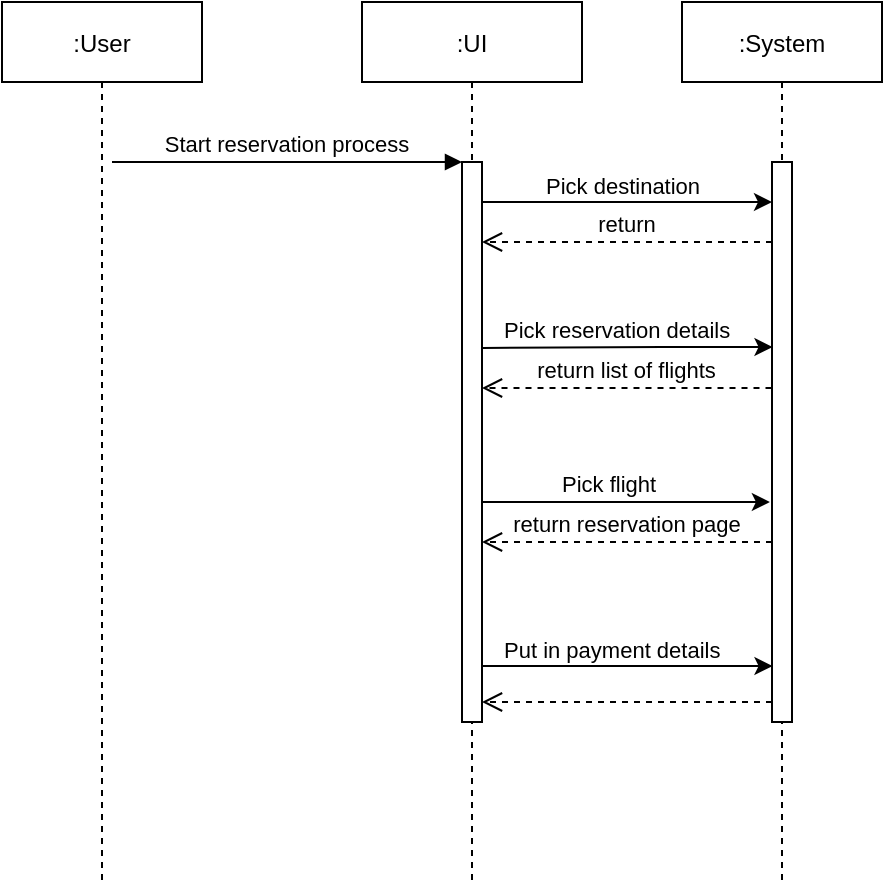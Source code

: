 <mxfile version="14.5.6" type="device"><diagram id="kgpKYQtTHZ0yAKxKKP6v" name="Page-1"><mxGraphModel dx="723" dy="375" grid="1" gridSize="10" guides="1" tooltips="1" connect="1" arrows="1" fold="1" page="1" pageScale="1" pageWidth="850" pageHeight="1100" math="0" shadow="0"><root><mxCell id="0"/><mxCell id="1" parent="0"/><mxCell id="3nuBFxr9cyL0pnOWT2aG-1" value=":User" style="shape=umlLifeline;perimeter=lifelinePerimeter;container=1;collapsible=0;recursiveResize=0;rounded=0;shadow=0;strokeWidth=1;" parent="1" vertex="1"><mxGeometry x="120" y="80" width="100" height="440" as="geometry"/></mxCell><mxCell id="3nuBFxr9cyL0pnOWT2aG-5" value=":UI" style="shape=umlLifeline;perimeter=lifelinePerimeter;container=1;collapsible=0;recursiveResize=0;rounded=0;shadow=0;strokeWidth=1;" parent="1" vertex="1"><mxGeometry x="300" y="80" width="110" height="440" as="geometry"/></mxCell><mxCell id="3nuBFxr9cyL0pnOWT2aG-6" value="" style="points=[];perimeter=orthogonalPerimeter;rounded=0;shadow=0;strokeWidth=1;" parent="3nuBFxr9cyL0pnOWT2aG-5" vertex="1"><mxGeometry x="50" y="80" width="10" height="280" as="geometry"/></mxCell><mxCell id="3nuBFxr9cyL0pnOWT2aG-7" value="return" style="verticalAlign=bottom;endArrow=open;dashed=1;endSize=8;shadow=0;strokeWidth=1;" parent="1" source="EqMF4igaY3LTMmisHJ25-2" target="3nuBFxr9cyL0pnOWT2aG-6" edge="1"><mxGeometry relative="1" as="geometry"><mxPoint x="370" y="210" as="targetPoint"/><mxPoint x="500" y="210" as="sourcePoint"/><Array as="points"><mxPoint x="460" y="200"/></Array></mxGeometry></mxCell><mxCell id="3nuBFxr9cyL0pnOWT2aG-8" value="Start reservation process" style="verticalAlign=bottom;endArrow=block;entryX=0;entryY=0;shadow=0;strokeWidth=1;" parent="1" target="3nuBFxr9cyL0pnOWT2aG-6" edge="1"><mxGeometry relative="1" as="geometry"><mxPoint x="175" y="160.0" as="sourcePoint"/></mxGeometry></mxCell><mxCell id="EqMF4igaY3LTMmisHJ25-1" value=":System" style="shape=umlLifeline;perimeter=lifelinePerimeter;container=1;collapsible=0;recursiveResize=0;rounded=0;shadow=0;strokeWidth=1;" vertex="1" parent="1"><mxGeometry x="460" y="80" width="100" height="440" as="geometry"/></mxCell><mxCell id="EqMF4igaY3LTMmisHJ25-2" value="" style="points=[];perimeter=orthogonalPerimeter;rounded=0;shadow=0;strokeWidth=1;" vertex="1" parent="EqMF4igaY3LTMmisHJ25-1"><mxGeometry x="45" y="80" width="10" height="280" as="geometry"/></mxCell><mxCell id="EqMF4igaY3LTMmisHJ25-5" value="" style="endArrow=classic;html=1;" edge="1" parent="EqMF4igaY3LTMmisHJ25-1"><mxGeometry width="50" height="50" relative="1" as="geometry"><mxPoint x="-100" y="173" as="sourcePoint"/><mxPoint x="45.25" y="172.5" as="targetPoint"/><Array as="points"><mxPoint x="0.25" y="172.5"/></Array></mxGeometry></mxCell><mxCell id="EqMF4igaY3LTMmisHJ25-3" value="" style="endArrow=classic;html=1;" edge="1" parent="1" target="EqMF4igaY3LTMmisHJ25-2"><mxGeometry width="50" height="50" relative="1" as="geometry"><mxPoint x="360" y="180" as="sourcePoint"/><mxPoint x="500" y="180" as="targetPoint"/><Array as="points"><mxPoint x="460" y="180"/></Array></mxGeometry></mxCell><mxCell id="EqMF4igaY3LTMmisHJ25-4" value="&lt;span style=&quot;color: rgb(0 , 0 , 0) ; font-family: &amp;#34;helvetica&amp;#34; ; font-size: 11px ; font-style: normal ; font-weight: 400 ; letter-spacing: normal ; text-align: center ; text-indent: 0px ; text-transform: none ; word-spacing: 0px ; background-color: rgb(255 , 255 , 255) ; display: inline ; float: none&quot;&gt;Pick destination&lt;/span&gt;" style="text;whiteSpace=wrap;html=1;" vertex="1" parent="1"><mxGeometry x="390" y="158" width="80" height="20" as="geometry"/></mxCell><mxCell id="EqMF4igaY3LTMmisHJ25-6" value="" style="endArrow=classic;html=1;" edge="1" parent="1"><mxGeometry width="50" height="50" relative="1" as="geometry"><mxPoint x="360" y="412" as="sourcePoint"/><mxPoint x="505.25" y="412" as="targetPoint"/><Array as="points"><mxPoint x="460.25" y="412"/></Array></mxGeometry></mxCell><mxCell id="EqMF4igaY3LTMmisHJ25-7" value="" style="endArrow=classic;html=1;" edge="1" parent="1"><mxGeometry width="50" height="50" relative="1" as="geometry"><mxPoint x="360" y="330" as="sourcePoint"/><mxPoint x="503.94" y="330" as="targetPoint"/><Array as="points"><mxPoint x="458.94" y="330"/></Array></mxGeometry></mxCell><mxCell id="EqMF4igaY3LTMmisHJ25-8" value="&lt;span style=&quot;color: rgb(0 , 0 , 0) ; font-family: &amp;#34;helvetica&amp;#34; ; font-size: 11px ; font-style: normal ; font-weight: 400 ; letter-spacing: normal ; text-align: center ; text-indent: 0px ; text-transform: none ; word-spacing: 0px ; background-color: rgb(255 , 255 , 255) ; display: inline ; float: none&quot;&gt;Pick reservation details&lt;/span&gt;" style="text;whiteSpace=wrap;html=1;" vertex="1" parent="1"><mxGeometry x="369.18" y="230" width="125" height="20" as="geometry"/></mxCell><mxCell id="EqMF4igaY3LTMmisHJ25-9" value="return list of flights" style="verticalAlign=bottom;endArrow=open;dashed=1;endSize=8;shadow=0;strokeWidth=1;" edge="1" parent="1"><mxGeometry relative="1" as="geometry"><mxPoint x="360" y="273" as="targetPoint"/><mxPoint x="504.75" y="273" as="sourcePoint"/><Array as="points"><mxPoint x="459.75" y="273"/></Array></mxGeometry></mxCell><mxCell id="EqMF4igaY3LTMmisHJ25-10" value="&lt;div style=&quot;text-align: center&quot;&gt;&lt;font face=&quot;helvetica&quot;&gt;&lt;span style=&quot;font-size: 11px ; background-color: rgb(255 , 255 , 255)&quot;&gt;Pick flight&lt;/span&gt;&lt;/font&gt;&lt;/div&gt;" style="text;whiteSpace=wrap;html=1;" vertex="1" parent="1"><mxGeometry x="398" y="307" width="53.81" height="20" as="geometry"/></mxCell><mxCell id="EqMF4igaY3LTMmisHJ25-11" value="return reservation page" style="verticalAlign=bottom;endArrow=open;dashed=1;endSize=8;shadow=0;strokeWidth=1;" edge="1" parent="1"><mxGeometry relative="1" as="geometry"><mxPoint x="360" y="350" as="targetPoint"/><mxPoint x="505" y="350" as="sourcePoint"/><Array as="points"><mxPoint x="460" y="350"/></Array></mxGeometry></mxCell><mxCell id="EqMF4igaY3LTMmisHJ25-12" value="&lt;div style=&quot;text-align: center&quot;&gt;&lt;font face=&quot;helvetica&quot;&gt;&lt;span style=&quot;font-size: 11px ; background-color: rgb(255 , 255 , 255)&quot;&gt;Put in payment details&lt;/span&gt;&lt;/font&gt;&lt;/div&gt;" style="text;whiteSpace=wrap;html=1;" vertex="1" parent="1"><mxGeometry x="369.18" y="390" width="121.65" height="20" as="geometry"/></mxCell><mxCell id="EqMF4igaY3LTMmisHJ25-13" value="" style="verticalAlign=bottom;endArrow=open;dashed=1;endSize=8;shadow=0;strokeWidth=1;" edge="1" parent="1"><mxGeometry relative="1" as="geometry"><mxPoint x="360" y="430" as="targetPoint"/><mxPoint x="505" y="430" as="sourcePoint"/><Array as="points"><mxPoint x="460" y="430"/></Array></mxGeometry></mxCell></root></mxGraphModel></diagram></mxfile>